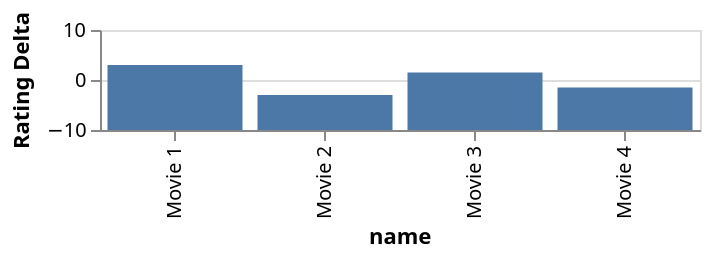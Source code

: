 {
    "$schema": "https://vega.github.io/schema/vega/v3.0.json",
    "description": "Bar graph showing how each film differs from the average rating for that year",
    "autosize": "pad",
    "padding": 5,
    "width": 300,
    "height": 50,
    "style": "cell",
    "data": [
        {
            "name": "source_0",
            "values": [
                {
                    "name": "Movie 1",
                    "Rating": 9,
                    "Year": 2016
                },
                {
                    "name": "Movie 2",
                    "Rating": 3,
                    "Year": 2016
                },
                {
                    "name": "Movie 3",
                    "Rating": 5,
                    "Year": 2015
                },
                {
                    "name": "Movie 4",
                    "Rating": 2,
                    "Year": 2015
                }
            ]
        },
        {
            "name": "data_0",
            "source": "source_0",
            "transform": [
                {
                    "type": "window",
                    "params": [
                        null
                    ],
                    "as": [
                        "AverageYearRating"
                    ],
                    "ops": [
                        "mean"
                    ],
                    "fields": [
                        "Rating"
                    ],
                    "sort": {
                        "field": [],
                        "order": []
                    },
                    "groupby": [
                        "Year"
                    ],
                    "frame": [
                        null,
                        null
                    ]
                },
                {
                    "type": "formula",
                    "expr": "datum.Rating - datum.AverageYearRating",
                    "as": "RatingDelta"
                },
                {
                    "type": "filter",
                    "expr": "datum[\"RatingDelta\"] !== null && !isNaN(datum[\"RatingDelta\"])"
                }
            ]
        }
    ],
    "marks": [
        {
            "name": "layer_0_marks",
            "type": "rect",
            "clip": true,
            "style": [
                "bar"
            ],
            "from": {
                "data": "data_0"
            },
            "encode": {
                "update": {
                    "fill": {
                        "value": "#4c78a8"
                    },
                    "x": {
                        "scale": "x",
                        "field": "name"
                    },
                    "width": {
                        "scale": "x",
                        "band": true
                    },
                    "y": {
                        "scale": "y",
                        "field": "RatingDelta"
                    },
                    "y2": {
                        "field": {
                            "group": "height"
                        }
                    }
                }
            }
        }
    ],
    "scales": [
        {
            "name": "x",
            "type": "band",
            "domain": {
                "data": "data_0",
                "field": "name",
                "sort": true
            },
            "range": [
                0,
                {
                    "signal": "width"
                }
            ],
            "paddingInner": 0.1,
            "paddingOuter": 0.05
        },
        {
            "name": "y",
            "type": "linear",
            "domain": [
                -10,
                10
            ],
            "range": [
                {
                    "signal": "height"
                },
                0
            ],
            "nice": true,
            "zero": false
        }
    ],
    "axes": [
        {
            "scale": "x",
            "orient": "bottom",
            "title": "name",
            "labelOverlap": true,
            "encode": {
                "labels": {
                    "update": {
                        "angle": {
                            "value": 270
                        },
                        "align": {
                            "value": "right"
                        },
                        "baseline": {
                            "value": "middle"
                        }
                    }
                }
            },
            "zindex": 1
        },
        {
            "scale": "y",
            "orient": "left",
            "title": "Rating Delta",
            "labelOverlap": true,
            "tickCount": {
                "signal": "ceil(height/40)"
            },
            "zindex": 1
        },
        {
            "scale": "y",
            "orient": "left",
            "grid": true,
            "tickCount": {
                "signal": "ceil(height/40)"
            },
            "gridScale": "x",
            "domain": false,
            "labels": false,
            "maxExtent": 0,
            "minExtent": 0,
            "ticks": false,
            "zindex": 0
        }
    ],
    "config": {
        "axisY": {
            "minExtent": 30
        }
    }
}
